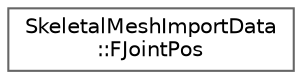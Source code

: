 digraph "Graphical Class Hierarchy"
{
 // INTERACTIVE_SVG=YES
 // LATEX_PDF_SIZE
  bgcolor="transparent";
  edge [fontname=Helvetica,fontsize=10,labelfontname=Helvetica,labelfontsize=10];
  node [fontname=Helvetica,fontsize=10,shape=box,height=0.2,width=0.4];
  rankdir="LR";
  Node0 [id="Node000000",label="SkeletalMeshImportData\l::FJointPos",height=0.2,width=0.4,color="grey40", fillcolor="white", style="filled",URL="$d3/dda/structSkeletalMeshImportData_1_1FJointPos.html",tooltip=" "];
}
